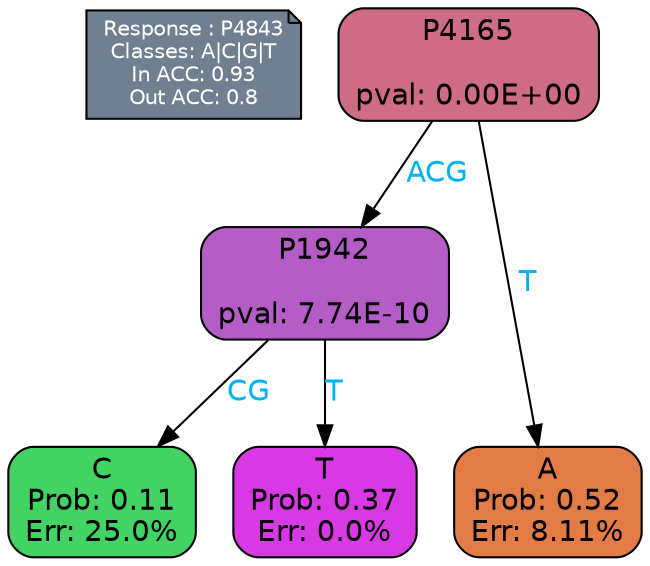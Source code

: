digraph Tree {
node [shape=box, style="filled, rounded", color="black", fontname=helvetica] ;
graph [ranksep=equally, splines=polylines, bgcolor=transparent, dpi=600] ;
edge [fontname=helvetica] ;
LEGEND [label="Response : P4843
Classes: A|C|G|T
In ACC: 0.93
Out ACC: 0.8
",shape=note,align=left,style=filled,fillcolor="slategray",fontcolor="white",fontsize=10];1 [label="P4165

pval: 0.00E+00", fillcolor="#cd6c84"] ;
2 [label="P1942

pval: 7.74E-10", fillcolor="#b45dc6"] ;
3 [label="C
Prob: 0.11
Err: 25.0%", fillcolor="#43d364"] ;
4 [label="T
Prob: 0.37
Err: 0.0%", fillcolor="#d739e5"] ;
5 [label="A
Prob: 0.52
Err: 8.11%", fillcolor="#e37b46"] ;
1 -> 2 [label="ACG",fontcolor=deepskyblue2] ;
1 -> 5 [label="T",fontcolor=deepskyblue2] ;
2 -> 3 [label="CG",fontcolor=deepskyblue2] ;
2 -> 4 [label="T",fontcolor=deepskyblue2] ;
{rank = same; 3;4;5;}{rank = same; LEGEND;1;}}